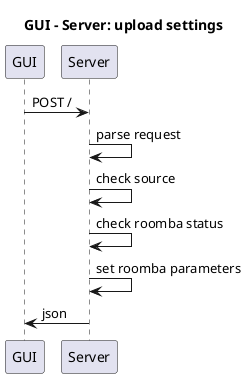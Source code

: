 @startuml
title GUI - Server: upload settings

GUI -> Server: POST /
Server -> Server: parse request
Server -> Server: check source
Server -> Server: check roomba status
Server -> Server: set roomba parameters
Server -> GUI: json

@enduml